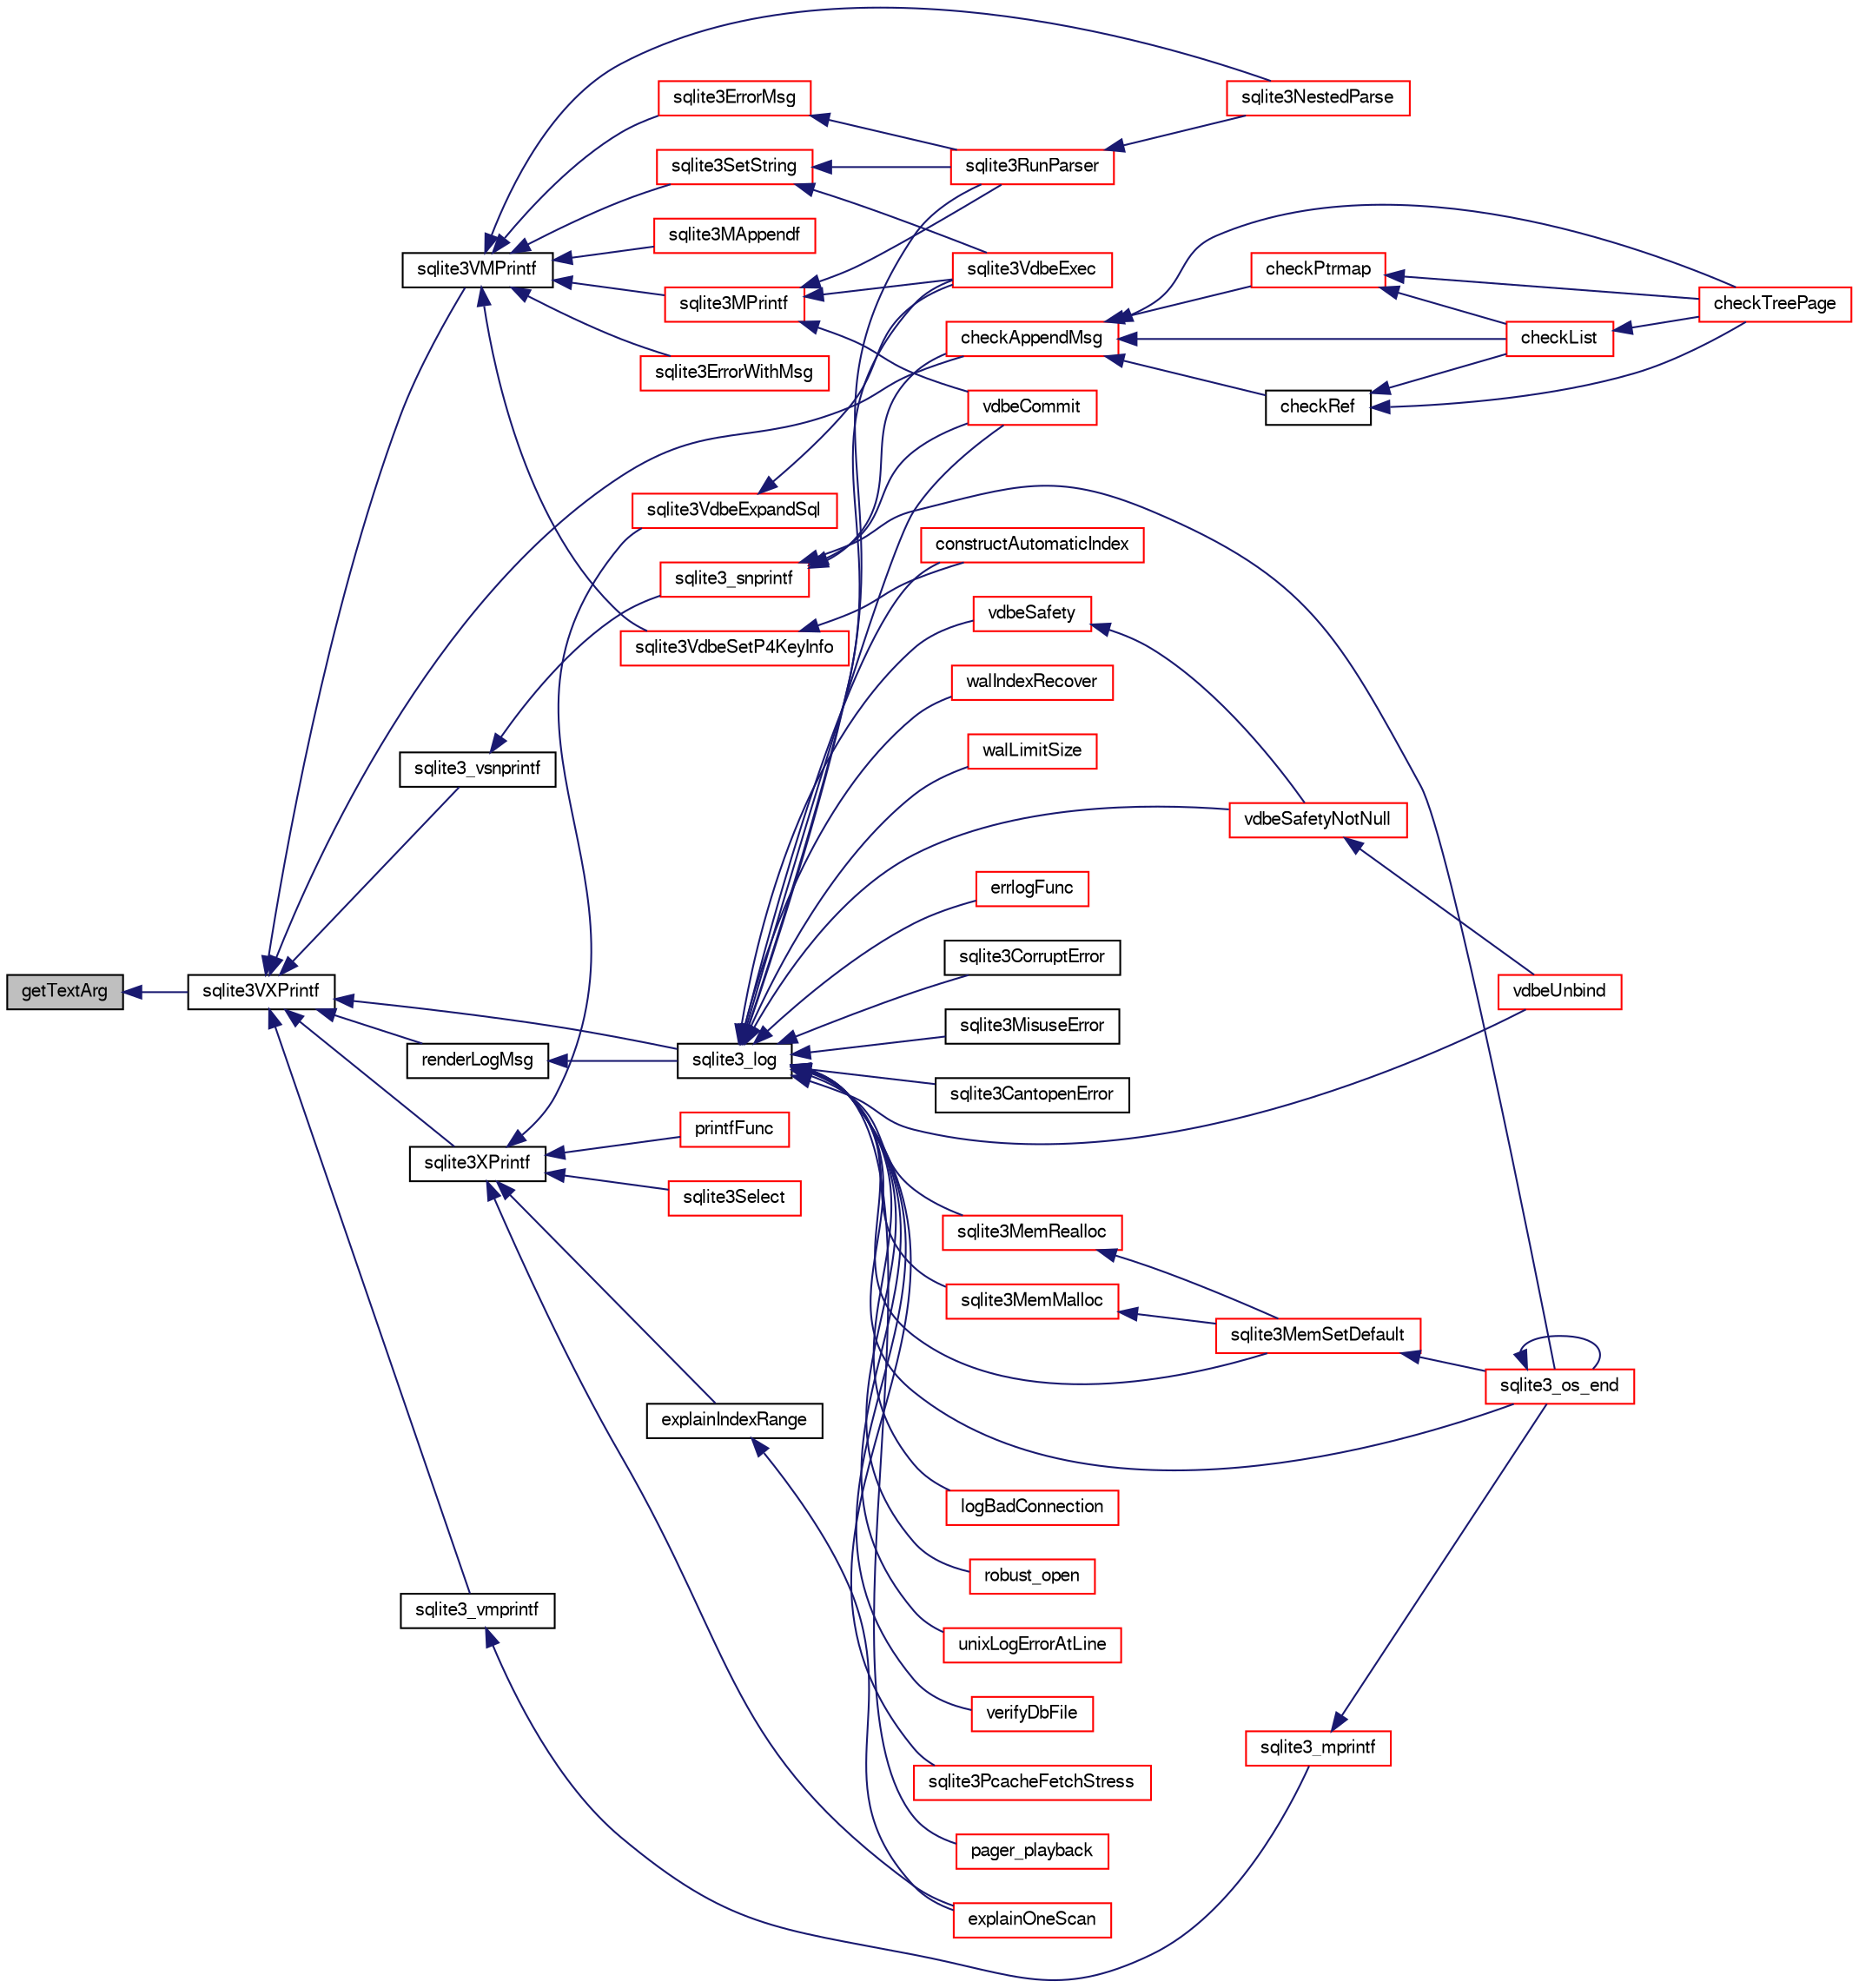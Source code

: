 digraph "getTextArg"
{
  edge [fontname="FreeSans",fontsize="10",labelfontname="FreeSans",labelfontsize="10"];
  node [fontname="FreeSans",fontsize="10",shape=record];
  rankdir="LR";
  Node132543 [label="getTextArg",height=0.2,width=0.4,color="black", fillcolor="grey75", style="filled", fontcolor="black"];
  Node132543 -> Node132544 [dir="back",color="midnightblue",fontsize="10",style="solid",fontname="FreeSans"];
  Node132544 [label="sqlite3VXPrintf",height=0.2,width=0.4,color="black", fillcolor="white", style="filled",URL="$sqlite3_8c.html#a63c25806c9bd4a2b76f9a0eb232c6bde"];
  Node132544 -> Node132545 [dir="back",color="midnightblue",fontsize="10",style="solid",fontname="FreeSans"];
  Node132545 [label="sqlite3VMPrintf",height=0.2,width=0.4,color="black", fillcolor="white", style="filled",URL="$sqlite3_8c.html#a05535d0982ef06fbc2ee8195ebbae689"];
  Node132545 -> Node132546 [dir="back",color="midnightblue",fontsize="10",style="solid",fontname="FreeSans"];
  Node132546 [label="sqlite3SetString",height=0.2,width=0.4,color="red", fillcolor="white", style="filled",URL="$sqlite3_8c.html#aad368822484a1ceae010a829e27454ae"];
  Node132546 -> Node132573 [dir="back",color="midnightblue",fontsize="10",style="solid",fontname="FreeSans"];
  Node132573 [label="sqlite3VdbeExec",height=0.2,width=0.4,color="red", fillcolor="white", style="filled",URL="$sqlite3_8c.html#a8ce40a614bdc56719c4d642b1e4dfb21"];
  Node132546 -> Node132715 [dir="back",color="midnightblue",fontsize="10",style="solid",fontname="FreeSans"];
  Node132715 [label="sqlite3RunParser",height=0.2,width=0.4,color="red", fillcolor="white", style="filled",URL="$sqlite3_8c.html#a174f16a9adcc64bf971bae4a5ffa3488"];
  Node132715 -> Node132716 [dir="back",color="midnightblue",fontsize="10",style="solid",fontname="FreeSans"];
  Node132716 [label="sqlite3NestedParse",height=0.2,width=0.4,color="red", fillcolor="white", style="filled",URL="$sqlite3_8c.html#ae78bd6187a28892732af5428ec15b03f"];
  Node132545 -> Node132811 [dir="back",color="midnightblue",fontsize="10",style="solid",fontname="FreeSans"];
  Node132811 [label="sqlite3MPrintf",height=0.2,width=0.4,color="red", fillcolor="white", style="filled",URL="$sqlite3_8c.html#a208ef0df84e9778778804a19af03efea"];
  Node132811 -> Node132818 [dir="back",color="midnightblue",fontsize="10",style="solid",fontname="FreeSans"];
  Node132818 [label="vdbeCommit",height=0.2,width=0.4,color="red", fillcolor="white", style="filled",URL="$sqlite3_8c.html#a5d7f1e0625451b987728f600cfe1b92d"];
  Node132811 -> Node132573 [dir="back",color="midnightblue",fontsize="10",style="solid",fontname="FreeSans"];
  Node132811 -> Node132715 [dir="back",color="midnightblue",fontsize="10",style="solid",fontname="FreeSans"];
  Node132545 -> Node133391 [dir="back",color="midnightblue",fontsize="10",style="solid",fontname="FreeSans"];
  Node133391 [label="sqlite3MAppendf",height=0.2,width=0.4,color="red", fillcolor="white", style="filled",URL="$sqlite3_8c.html#a43b33971f250cf38164a84f751057bce"];
  Node132545 -> Node133272 [dir="back",color="midnightblue",fontsize="10",style="solid",fontname="FreeSans"];
  Node133272 [label="sqlite3ErrorWithMsg",height=0.2,width=0.4,color="red", fillcolor="white", style="filled",URL="$sqlite3_8c.html#a11feb4cd8e77d59df266587cfe1b2641"];
  Node132545 -> Node133392 [dir="back",color="midnightblue",fontsize="10",style="solid",fontname="FreeSans"];
  Node133392 [label="sqlite3ErrorMsg",height=0.2,width=0.4,color="red", fillcolor="white", style="filled",URL="$sqlite3_8c.html#aee2798e173651adae0f9c85469f3457d"];
  Node133392 -> Node132715 [dir="back",color="midnightblue",fontsize="10",style="solid",fontname="FreeSans"];
  Node132545 -> Node133007 [dir="back",color="midnightblue",fontsize="10",style="solid",fontname="FreeSans"];
  Node133007 [label="sqlite3VdbeSetP4KeyInfo",height=0.2,width=0.4,color="red", fillcolor="white", style="filled",URL="$sqlite3_8c.html#a342090b36fbf7fdace2a23b8efca030c"];
  Node133007 -> Node132642 [dir="back",color="midnightblue",fontsize="10",style="solid",fontname="FreeSans"];
  Node132642 [label="constructAutomaticIndex",height=0.2,width=0.4,color="red", fillcolor="white", style="filled",URL="$sqlite3_8c.html#aad43d38bc718f4c8e8d0dd8f33ed526f"];
  Node132545 -> Node132716 [dir="back",color="midnightblue",fontsize="10",style="solid",fontname="FreeSans"];
  Node132544 -> Node133044 [dir="back",color="midnightblue",fontsize="10",style="solid",fontname="FreeSans"];
  Node133044 [label="sqlite3_vmprintf",height=0.2,width=0.4,color="black", fillcolor="white", style="filled",URL="$sqlite3_8h.html#ac240de67ddf003828f16a6d9dd3fa3ca"];
  Node133044 -> Node133045 [dir="back",color="midnightblue",fontsize="10",style="solid",fontname="FreeSans"];
  Node133045 [label="sqlite3_mprintf",height=0.2,width=0.4,color="red", fillcolor="white", style="filled",URL="$sqlite3_8h.html#a9533933e57f7ccbb48c32041ce3a8862"];
  Node133045 -> Node132829 [dir="back",color="midnightblue",fontsize="10",style="solid",fontname="FreeSans"];
  Node132829 [label="sqlite3_os_end",height=0.2,width=0.4,color="red", fillcolor="white", style="filled",URL="$sqlite3_8h.html#a2288c95881ecca13d994e42b6a958906"];
  Node132829 -> Node132829 [dir="back",color="midnightblue",fontsize="10",style="solid",fontname="FreeSans"];
  Node132544 -> Node133054 [dir="back",color="midnightblue",fontsize="10",style="solid",fontname="FreeSans"];
  Node133054 [label="sqlite3_vsnprintf",height=0.2,width=0.4,color="black", fillcolor="white", style="filled",URL="$sqlite3_8h.html#a095af9d57b6df1b95a77df71b9bce062"];
  Node133054 -> Node133055 [dir="back",color="midnightblue",fontsize="10",style="solid",fontname="FreeSans"];
  Node133055 [label="sqlite3_snprintf",height=0.2,width=0.4,color="red", fillcolor="white", style="filled",URL="$sqlite3_8h.html#af4558fab7cb8fb1e61fd642d3e017ef7"];
  Node133055 -> Node132829 [dir="back",color="midnightblue",fontsize="10",style="solid",fontname="FreeSans"];
  Node133055 -> Node133095 [dir="back",color="midnightblue",fontsize="10",style="solid",fontname="FreeSans"];
  Node133095 [label="checkAppendMsg",height=0.2,width=0.4,color="red", fillcolor="white", style="filled",URL="$sqlite3_8c.html#a4366e7af81727e2d755d3c9a635b055e"];
  Node133095 -> Node133096 [dir="back",color="midnightblue",fontsize="10",style="solid",fontname="FreeSans"];
  Node133096 [label="checkRef",height=0.2,width=0.4,color="black", fillcolor="white", style="filled",URL="$sqlite3_8c.html#a8f9d5e653157e813f504a66ca548941a"];
  Node133096 -> Node132950 [dir="back",color="midnightblue",fontsize="10",style="solid",fontname="FreeSans"];
  Node132950 [label="checkList",height=0.2,width=0.4,color="red", fillcolor="white", style="filled",URL="$sqlite3_8c.html#a7c888a9a7f402383d462ddef0e59f52e"];
  Node132950 -> Node132937 [dir="back",color="midnightblue",fontsize="10",style="solid",fontname="FreeSans"];
  Node132937 [label="checkTreePage",height=0.2,width=0.4,color="red", fillcolor="white", style="filled",URL="$sqlite3_8c.html#a0bdac89d12e5ac328d260ae8259777b2"];
  Node133096 -> Node132937 [dir="back",color="midnightblue",fontsize="10",style="solid",fontname="FreeSans"];
  Node133095 -> Node132949 [dir="back",color="midnightblue",fontsize="10",style="solid",fontname="FreeSans"];
  Node132949 [label="checkPtrmap",height=0.2,width=0.4,color="red", fillcolor="white", style="filled",URL="$sqlite3_8c.html#a09521b13d51d0264cb7f3758ec36fc90"];
  Node132949 -> Node132950 [dir="back",color="midnightblue",fontsize="10",style="solid",fontname="FreeSans"];
  Node132949 -> Node132937 [dir="back",color="midnightblue",fontsize="10",style="solid",fontname="FreeSans"];
  Node133095 -> Node132950 [dir="back",color="midnightblue",fontsize="10",style="solid",fontname="FreeSans"];
  Node133095 -> Node132937 [dir="back",color="midnightblue",fontsize="10",style="solid",fontname="FreeSans"];
  Node133055 -> Node132818 [dir="back",color="midnightblue",fontsize="10",style="solid",fontname="FreeSans"];
  Node132544 -> Node133191 [dir="back",color="midnightblue",fontsize="10",style="solid",fontname="FreeSans"];
  Node133191 [label="renderLogMsg",height=0.2,width=0.4,color="black", fillcolor="white", style="filled",URL="$sqlite3_8c.html#a7a02b43ce0a27bb52085c7f446d115af"];
  Node133191 -> Node133192 [dir="back",color="midnightblue",fontsize="10",style="solid",fontname="FreeSans"];
  Node133192 [label="sqlite3_log",height=0.2,width=0.4,color="black", fillcolor="white", style="filled",URL="$sqlite3_8h.html#a298c9699bf9c143662c6b1fec4b2dc3b"];
  Node133192 -> Node133193 [dir="back",color="midnightblue",fontsize="10",style="solid",fontname="FreeSans"];
  Node133193 [label="sqlite3MemMalloc",height=0.2,width=0.4,color="red", fillcolor="white", style="filled",URL="$sqlite3_8c.html#a53157f1a669f949332f44ca9f15c0a43"];
  Node133193 -> Node133038 [dir="back",color="midnightblue",fontsize="10",style="solid",fontname="FreeSans"];
  Node133038 [label="sqlite3MemSetDefault",height=0.2,width=0.4,color="red", fillcolor="white", style="filled",URL="$sqlite3_8c.html#a162fbfd727e92c5f8f72625b5ff62549"];
  Node133038 -> Node132829 [dir="back",color="midnightblue",fontsize="10",style="solid",fontname="FreeSans"];
  Node133192 -> Node133194 [dir="back",color="midnightblue",fontsize="10",style="solid",fontname="FreeSans"];
  Node133194 [label="sqlite3MemRealloc",height=0.2,width=0.4,color="red", fillcolor="white", style="filled",URL="$sqlite3_8c.html#addd043cc5742c3b0cf536763cd4e6948"];
  Node133194 -> Node133038 [dir="back",color="midnightblue",fontsize="10",style="solid",fontname="FreeSans"];
  Node133192 -> Node133038 [dir="back",color="midnightblue",fontsize="10",style="solid",fontname="FreeSans"];
  Node133192 -> Node133195 [dir="back",color="midnightblue",fontsize="10",style="solid",fontname="FreeSans"];
  Node133195 [label="logBadConnection",height=0.2,width=0.4,color="red", fillcolor="white", style="filled",URL="$sqlite3_8c.html#a8aa249fac852b22bb1227e2bc2921f11"];
  Node133192 -> Node133200 [dir="back",color="midnightblue",fontsize="10",style="solid",fontname="FreeSans"];
  Node133200 [label="robust_open",height=0.2,width=0.4,color="red", fillcolor="white", style="filled",URL="$sqlite3_8c.html#a0eb989e531821c6a1deb85a3ba0021c0"];
  Node133192 -> Node133202 [dir="back",color="midnightblue",fontsize="10",style="solid",fontname="FreeSans"];
  Node133202 [label="unixLogErrorAtLine",height=0.2,width=0.4,color="red", fillcolor="white", style="filled",URL="$sqlite3_8c.html#a23b4a35445d08fc62ef2d5c3d56c1640"];
  Node133192 -> Node133216 [dir="back",color="midnightblue",fontsize="10",style="solid",fontname="FreeSans"];
  Node133216 [label="verifyDbFile",height=0.2,width=0.4,color="red", fillcolor="white", style="filled",URL="$sqlite3_8c.html#a0ff620ba7a3e7e727c37c0b172d12c66"];
  Node133192 -> Node132829 [dir="back",color="midnightblue",fontsize="10",style="solid",fontname="FreeSans"];
  Node133192 -> Node133217 [dir="back",color="midnightblue",fontsize="10",style="solid",fontname="FreeSans"];
  Node133217 [label="sqlite3PcacheFetchStress",height=0.2,width=0.4,color="red", fillcolor="white", style="filled",URL="$sqlite3_8c.html#a83644ab4d77e1649ae5336b659edb351"];
  Node133192 -> Node132911 [dir="back",color="midnightblue",fontsize="10",style="solid",fontname="FreeSans"];
  Node132911 [label="pager_playback",height=0.2,width=0.4,color="red", fillcolor="white", style="filled",URL="$sqlite3_8c.html#a9d9a750a9fc76eb4b668c8a16b164a65"];
  Node133192 -> Node133085 [dir="back",color="midnightblue",fontsize="10",style="solid",fontname="FreeSans"];
  Node133085 [label="walIndexRecover",height=0.2,width=0.4,color="red", fillcolor="white", style="filled",URL="$sqlite3_8c.html#ab4ee99f3710323acbeb6c495dd18d205"];
  Node133192 -> Node133029 [dir="back",color="midnightblue",fontsize="10",style="solid",fontname="FreeSans"];
  Node133029 [label="walLimitSize",height=0.2,width=0.4,color="red", fillcolor="white", style="filled",URL="$sqlite3_8c.html#a7d814227c8fb4a3441c42e9f2fdade3b"];
  Node133192 -> Node132818 [dir="back",color="midnightblue",fontsize="10",style="solid",fontname="FreeSans"];
  Node133192 -> Node133218 [dir="back",color="midnightblue",fontsize="10",style="solid",fontname="FreeSans"];
  Node133218 [label="vdbeSafety",height=0.2,width=0.4,color="red", fillcolor="white", style="filled",URL="$sqlite3_8c.html#ad376f1aa66b2801fa8fb2fb134f370fd"];
  Node133218 -> Node133219 [dir="back",color="midnightblue",fontsize="10",style="solid",fontname="FreeSans"];
  Node133219 [label="vdbeSafetyNotNull",height=0.2,width=0.4,color="red", fillcolor="white", style="filled",URL="$sqlite3_8c.html#a018448275e86f09d8af8033cec4cafdf"];
  Node133219 -> Node133220 [dir="back",color="midnightblue",fontsize="10",style="solid",fontname="FreeSans"];
  Node133220 [label="vdbeUnbind",height=0.2,width=0.4,color="red", fillcolor="white", style="filled",URL="$sqlite3_8c.html#ae3ca3d8a878660305a0efd0c73c9f064"];
  Node133192 -> Node133219 [dir="back",color="midnightblue",fontsize="10",style="solid",fontname="FreeSans"];
  Node133192 -> Node133220 [dir="back",color="midnightblue",fontsize="10",style="solid",fontname="FreeSans"];
  Node133192 -> Node132573 [dir="back",color="midnightblue",fontsize="10",style="solid",fontname="FreeSans"];
  Node133192 -> Node133169 [dir="back",color="midnightblue",fontsize="10",style="solid",fontname="FreeSans"];
  Node133169 [label="errlogFunc",height=0.2,width=0.4,color="red", fillcolor="white", style="filled",URL="$sqlite3_8c.html#a56d5c8e1f0a43e4c9f8864c27065393f"];
  Node133192 -> Node132642 [dir="back",color="midnightblue",fontsize="10",style="solid",fontname="FreeSans"];
  Node133192 -> Node132715 [dir="back",color="midnightblue",fontsize="10",style="solid",fontname="FreeSans"];
  Node133192 -> Node133233 [dir="back",color="midnightblue",fontsize="10",style="solid",fontname="FreeSans"];
  Node133233 [label="sqlite3CorruptError",height=0.2,width=0.4,color="black", fillcolor="white", style="filled",URL="$sqlite3_8c.html#a66f16cea11e3c7d1b5f60ff7b6ff5e1a"];
  Node133192 -> Node133234 [dir="back",color="midnightblue",fontsize="10",style="solid",fontname="FreeSans"];
  Node133234 [label="sqlite3MisuseError",height=0.2,width=0.4,color="black", fillcolor="white", style="filled",URL="$sqlite3_8c.html#a0550217d0f8d42f53c258c44746fb804"];
  Node133192 -> Node133235 [dir="back",color="midnightblue",fontsize="10",style="solid",fontname="FreeSans"];
  Node133235 [label="sqlite3CantopenError",height=0.2,width=0.4,color="black", fillcolor="white", style="filled",URL="$sqlite3_8c.html#a62298ad2d3a1ea7b9501264b7004ec33"];
  Node132544 -> Node133192 [dir="back",color="midnightblue",fontsize="10",style="solid",fontname="FreeSans"];
  Node132544 -> Node133419 [dir="back",color="midnightblue",fontsize="10",style="solid",fontname="FreeSans"];
  Node133419 [label="sqlite3XPrintf",height=0.2,width=0.4,color="black", fillcolor="white", style="filled",URL="$sqlite3_8c.html#afa51896b0f07c74fe11c806a5df7030c"];
  Node133419 -> Node133236 [dir="back",color="midnightblue",fontsize="10",style="solid",fontname="FreeSans"];
  Node133236 [label="sqlite3VdbeExpandSql",height=0.2,width=0.4,color="red", fillcolor="white", style="filled",URL="$sqlite3_8c.html#a5a497837d5d69b92e7bca23673589c69"];
  Node133236 -> Node132573 [dir="back",color="midnightblue",fontsize="10",style="solid",fontname="FreeSans"];
  Node133419 -> Node133168 [dir="back",color="midnightblue",fontsize="10",style="solid",fontname="FreeSans"];
  Node133168 [label="printfFunc",height=0.2,width=0.4,color="red", fillcolor="white", style="filled",URL="$sqlite3_8c.html#a80ca21d434c7c5b6668bee721331dda8"];
  Node133419 -> Node132627 [dir="back",color="midnightblue",fontsize="10",style="solid",fontname="FreeSans"];
  Node132627 [label="sqlite3Select",height=0.2,width=0.4,color="red", fillcolor="white", style="filled",URL="$sqlite3_8c.html#a2465ee8c956209ba4b272477b7c21a45"];
  Node133419 -> Node133251 [dir="back",color="midnightblue",fontsize="10",style="solid",fontname="FreeSans"];
  Node133251 [label="explainIndexRange",height=0.2,width=0.4,color="black", fillcolor="white", style="filled",URL="$sqlite3_8c.html#a19d410b10b9746279e834fd8cddda2cb"];
  Node133251 -> Node133239 [dir="back",color="midnightblue",fontsize="10",style="solid",fontname="FreeSans"];
  Node133239 [label="explainOneScan",height=0.2,width=0.4,color="red", fillcolor="white", style="filled",URL="$sqlite3_8c.html#ae5281c97cc6f8cd02effffe937725524"];
  Node133419 -> Node133239 [dir="back",color="midnightblue",fontsize="10",style="solid",fontname="FreeSans"];
  Node132544 -> Node133095 [dir="back",color="midnightblue",fontsize="10",style="solid",fontname="FreeSans"];
}
